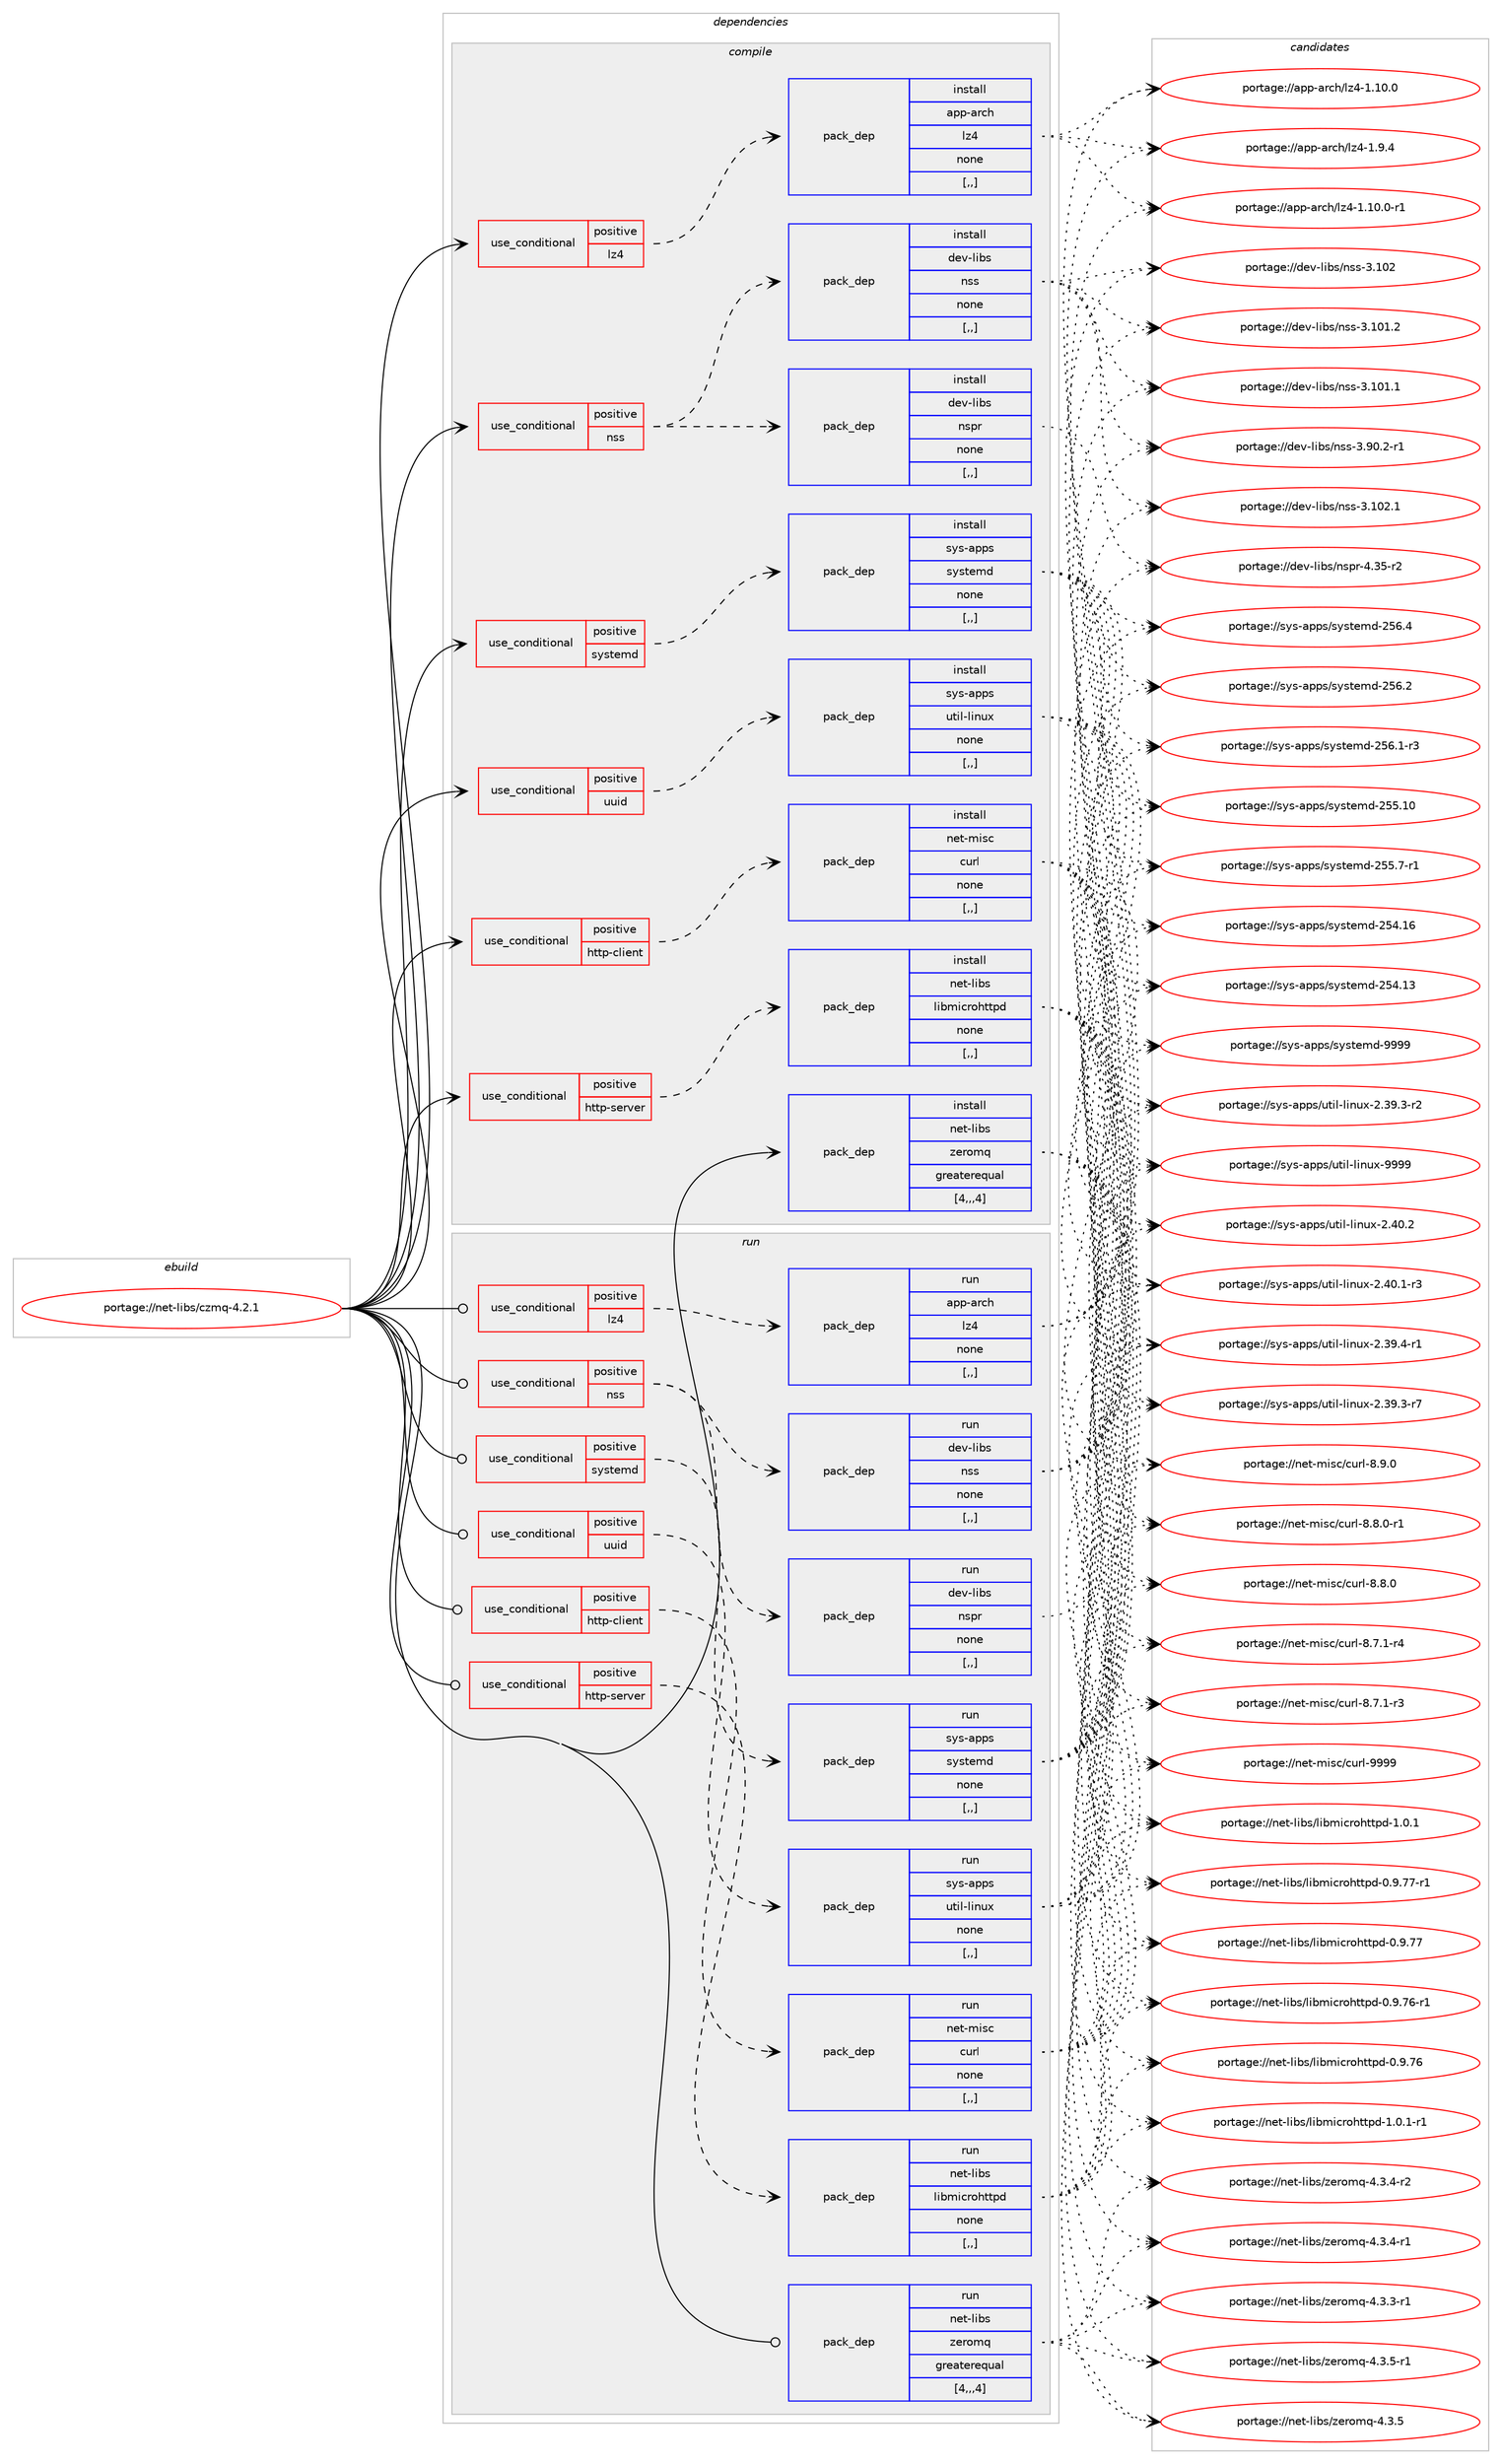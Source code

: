 digraph prolog {

# *************
# Graph options
# *************

newrank=true;
concentrate=true;
compound=true;
graph [rankdir=LR,fontname=Helvetica,fontsize=10,ranksep=1.5];#, ranksep=2.5, nodesep=0.2];
edge  [arrowhead=vee];
node  [fontname=Helvetica,fontsize=10];

# **********
# The ebuild
# **********

subgraph cluster_leftcol {
color=gray;
label=<<i>ebuild</i>>;
id [label="portage://net-libs/czmq-4.2.1", color=red, width=4, href="../net-libs/czmq-4.2.1.svg"];
}

# ****************
# The dependencies
# ****************

subgraph cluster_midcol {
color=gray;
label=<<i>dependencies</i>>;
subgraph cluster_compile {
fillcolor="#eeeeee";
style=filled;
label=<<i>compile</i>>;
subgraph cond93211 {
dependency357767 [label=<<TABLE BORDER="0" CELLBORDER="1" CELLSPACING="0" CELLPADDING="4"><TR><TD ROWSPAN="3" CELLPADDING="10">use_conditional</TD></TR><TR><TD>positive</TD></TR><TR><TD>http-client</TD></TR></TABLE>>, shape=none, color=red];
subgraph pack261915 {
dependency357768 [label=<<TABLE BORDER="0" CELLBORDER="1" CELLSPACING="0" CELLPADDING="4" WIDTH="220"><TR><TD ROWSPAN="6" CELLPADDING="30">pack_dep</TD></TR><TR><TD WIDTH="110">install</TD></TR><TR><TD>net-misc</TD></TR><TR><TD>curl</TD></TR><TR><TD>none</TD></TR><TR><TD>[,,]</TD></TR></TABLE>>, shape=none, color=blue];
}
dependency357767:e -> dependency357768:w [weight=20,style="dashed",arrowhead="vee"];
}
id:e -> dependency357767:w [weight=20,style="solid",arrowhead="vee"];
subgraph cond93212 {
dependency357769 [label=<<TABLE BORDER="0" CELLBORDER="1" CELLSPACING="0" CELLPADDING="4"><TR><TD ROWSPAN="3" CELLPADDING="10">use_conditional</TD></TR><TR><TD>positive</TD></TR><TR><TD>http-server</TD></TR></TABLE>>, shape=none, color=red];
subgraph pack261916 {
dependency357770 [label=<<TABLE BORDER="0" CELLBORDER="1" CELLSPACING="0" CELLPADDING="4" WIDTH="220"><TR><TD ROWSPAN="6" CELLPADDING="30">pack_dep</TD></TR><TR><TD WIDTH="110">install</TD></TR><TR><TD>net-libs</TD></TR><TR><TD>libmicrohttpd</TD></TR><TR><TD>none</TD></TR><TR><TD>[,,]</TD></TR></TABLE>>, shape=none, color=blue];
}
dependency357769:e -> dependency357770:w [weight=20,style="dashed",arrowhead="vee"];
}
id:e -> dependency357769:w [weight=20,style="solid",arrowhead="vee"];
subgraph cond93213 {
dependency357771 [label=<<TABLE BORDER="0" CELLBORDER="1" CELLSPACING="0" CELLPADDING="4"><TR><TD ROWSPAN="3" CELLPADDING="10">use_conditional</TD></TR><TR><TD>positive</TD></TR><TR><TD>lz4</TD></TR></TABLE>>, shape=none, color=red];
subgraph pack261917 {
dependency357772 [label=<<TABLE BORDER="0" CELLBORDER="1" CELLSPACING="0" CELLPADDING="4" WIDTH="220"><TR><TD ROWSPAN="6" CELLPADDING="30">pack_dep</TD></TR><TR><TD WIDTH="110">install</TD></TR><TR><TD>app-arch</TD></TR><TR><TD>lz4</TD></TR><TR><TD>none</TD></TR><TR><TD>[,,]</TD></TR></TABLE>>, shape=none, color=blue];
}
dependency357771:e -> dependency357772:w [weight=20,style="dashed",arrowhead="vee"];
}
id:e -> dependency357771:w [weight=20,style="solid",arrowhead="vee"];
subgraph cond93214 {
dependency357773 [label=<<TABLE BORDER="0" CELLBORDER="1" CELLSPACING="0" CELLPADDING="4"><TR><TD ROWSPAN="3" CELLPADDING="10">use_conditional</TD></TR><TR><TD>positive</TD></TR><TR><TD>nss</TD></TR></TABLE>>, shape=none, color=red];
subgraph pack261918 {
dependency357774 [label=<<TABLE BORDER="0" CELLBORDER="1" CELLSPACING="0" CELLPADDING="4" WIDTH="220"><TR><TD ROWSPAN="6" CELLPADDING="30">pack_dep</TD></TR><TR><TD WIDTH="110">install</TD></TR><TR><TD>dev-libs</TD></TR><TR><TD>nspr</TD></TR><TR><TD>none</TD></TR><TR><TD>[,,]</TD></TR></TABLE>>, shape=none, color=blue];
}
dependency357773:e -> dependency357774:w [weight=20,style="dashed",arrowhead="vee"];
subgraph pack261919 {
dependency357775 [label=<<TABLE BORDER="0" CELLBORDER="1" CELLSPACING="0" CELLPADDING="4" WIDTH="220"><TR><TD ROWSPAN="6" CELLPADDING="30">pack_dep</TD></TR><TR><TD WIDTH="110">install</TD></TR><TR><TD>dev-libs</TD></TR><TR><TD>nss</TD></TR><TR><TD>none</TD></TR><TR><TD>[,,]</TD></TR></TABLE>>, shape=none, color=blue];
}
dependency357773:e -> dependency357775:w [weight=20,style="dashed",arrowhead="vee"];
}
id:e -> dependency357773:w [weight=20,style="solid",arrowhead="vee"];
subgraph cond93215 {
dependency357776 [label=<<TABLE BORDER="0" CELLBORDER="1" CELLSPACING="0" CELLPADDING="4"><TR><TD ROWSPAN="3" CELLPADDING="10">use_conditional</TD></TR><TR><TD>positive</TD></TR><TR><TD>systemd</TD></TR></TABLE>>, shape=none, color=red];
subgraph pack261920 {
dependency357777 [label=<<TABLE BORDER="0" CELLBORDER="1" CELLSPACING="0" CELLPADDING="4" WIDTH="220"><TR><TD ROWSPAN="6" CELLPADDING="30">pack_dep</TD></TR><TR><TD WIDTH="110">install</TD></TR><TR><TD>sys-apps</TD></TR><TR><TD>systemd</TD></TR><TR><TD>none</TD></TR><TR><TD>[,,]</TD></TR></TABLE>>, shape=none, color=blue];
}
dependency357776:e -> dependency357777:w [weight=20,style="dashed",arrowhead="vee"];
}
id:e -> dependency357776:w [weight=20,style="solid",arrowhead="vee"];
subgraph cond93216 {
dependency357778 [label=<<TABLE BORDER="0" CELLBORDER="1" CELLSPACING="0" CELLPADDING="4"><TR><TD ROWSPAN="3" CELLPADDING="10">use_conditional</TD></TR><TR><TD>positive</TD></TR><TR><TD>uuid</TD></TR></TABLE>>, shape=none, color=red];
subgraph pack261921 {
dependency357779 [label=<<TABLE BORDER="0" CELLBORDER="1" CELLSPACING="0" CELLPADDING="4" WIDTH="220"><TR><TD ROWSPAN="6" CELLPADDING="30">pack_dep</TD></TR><TR><TD WIDTH="110">install</TD></TR><TR><TD>sys-apps</TD></TR><TR><TD>util-linux</TD></TR><TR><TD>none</TD></TR><TR><TD>[,,]</TD></TR></TABLE>>, shape=none, color=blue];
}
dependency357778:e -> dependency357779:w [weight=20,style="dashed",arrowhead="vee"];
}
id:e -> dependency357778:w [weight=20,style="solid",arrowhead="vee"];
subgraph pack261922 {
dependency357780 [label=<<TABLE BORDER="0" CELLBORDER="1" CELLSPACING="0" CELLPADDING="4" WIDTH="220"><TR><TD ROWSPAN="6" CELLPADDING="30">pack_dep</TD></TR><TR><TD WIDTH="110">install</TD></TR><TR><TD>net-libs</TD></TR><TR><TD>zeromq</TD></TR><TR><TD>greaterequal</TD></TR><TR><TD>[4,,,4]</TD></TR></TABLE>>, shape=none, color=blue];
}
id:e -> dependency357780:w [weight=20,style="solid",arrowhead="vee"];
}
subgraph cluster_compileandrun {
fillcolor="#eeeeee";
style=filled;
label=<<i>compile and run</i>>;
}
subgraph cluster_run {
fillcolor="#eeeeee";
style=filled;
label=<<i>run</i>>;
subgraph cond93217 {
dependency357781 [label=<<TABLE BORDER="0" CELLBORDER="1" CELLSPACING="0" CELLPADDING="4"><TR><TD ROWSPAN="3" CELLPADDING="10">use_conditional</TD></TR><TR><TD>positive</TD></TR><TR><TD>http-client</TD></TR></TABLE>>, shape=none, color=red];
subgraph pack261923 {
dependency357782 [label=<<TABLE BORDER="0" CELLBORDER="1" CELLSPACING="0" CELLPADDING="4" WIDTH="220"><TR><TD ROWSPAN="6" CELLPADDING="30">pack_dep</TD></TR><TR><TD WIDTH="110">run</TD></TR><TR><TD>net-misc</TD></TR><TR><TD>curl</TD></TR><TR><TD>none</TD></TR><TR><TD>[,,]</TD></TR></TABLE>>, shape=none, color=blue];
}
dependency357781:e -> dependency357782:w [weight=20,style="dashed",arrowhead="vee"];
}
id:e -> dependency357781:w [weight=20,style="solid",arrowhead="odot"];
subgraph cond93218 {
dependency357783 [label=<<TABLE BORDER="0" CELLBORDER="1" CELLSPACING="0" CELLPADDING="4"><TR><TD ROWSPAN="3" CELLPADDING="10">use_conditional</TD></TR><TR><TD>positive</TD></TR><TR><TD>http-server</TD></TR></TABLE>>, shape=none, color=red];
subgraph pack261924 {
dependency357784 [label=<<TABLE BORDER="0" CELLBORDER="1" CELLSPACING="0" CELLPADDING="4" WIDTH="220"><TR><TD ROWSPAN="6" CELLPADDING="30">pack_dep</TD></TR><TR><TD WIDTH="110">run</TD></TR><TR><TD>net-libs</TD></TR><TR><TD>libmicrohttpd</TD></TR><TR><TD>none</TD></TR><TR><TD>[,,]</TD></TR></TABLE>>, shape=none, color=blue];
}
dependency357783:e -> dependency357784:w [weight=20,style="dashed",arrowhead="vee"];
}
id:e -> dependency357783:w [weight=20,style="solid",arrowhead="odot"];
subgraph cond93219 {
dependency357785 [label=<<TABLE BORDER="0" CELLBORDER="1" CELLSPACING="0" CELLPADDING="4"><TR><TD ROWSPAN="3" CELLPADDING="10">use_conditional</TD></TR><TR><TD>positive</TD></TR><TR><TD>lz4</TD></TR></TABLE>>, shape=none, color=red];
subgraph pack261925 {
dependency357786 [label=<<TABLE BORDER="0" CELLBORDER="1" CELLSPACING="0" CELLPADDING="4" WIDTH="220"><TR><TD ROWSPAN="6" CELLPADDING="30">pack_dep</TD></TR><TR><TD WIDTH="110">run</TD></TR><TR><TD>app-arch</TD></TR><TR><TD>lz4</TD></TR><TR><TD>none</TD></TR><TR><TD>[,,]</TD></TR></TABLE>>, shape=none, color=blue];
}
dependency357785:e -> dependency357786:w [weight=20,style="dashed",arrowhead="vee"];
}
id:e -> dependency357785:w [weight=20,style="solid",arrowhead="odot"];
subgraph cond93220 {
dependency357787 [label=<<TABLE BORDER="0" CELLBORDER="1" CELLSPACING="0" CELLPADDING="4"><TR><TD ROWSPAN="3" CELLPADDING="10">use_conditional</TD></TR><TR><TD>positive</TD></TR><TR><TD>nss</TD></TR></TABLE>>, shape=none, color=red];
subgraph pack261926 {
dependency357788 [label=<<TABLE BORDER="0" CELLBORDER="1" CELLSPACING="0" CELLPADDING="4" WIDTH="220"><TR><TD ROWSPAN="6" CELLPADDING="30">pack_dep</TD></TR><TR><TD WIDTH="110">run</TD></TR><TR><TD>dev-libs</TD></TR><TR><TD>nspr</TD></TR><TR><TD>none</TD></TR><TR><TD>[,,]</TD></TR></TABLE>>, shape=none, color=blue];
}
dependency357787:e -> dependency357788:w [weight=20,style="dashed",arrowhead="vee"];
subgraph pack261927 {
dependency357789 [label=<<TABLE BORDER="0" CELLBORDER="1" CELLSPACING="0" CELLPADDING="4" WIDTH="220"><TR><TD ROWSPAN="6" CELLPADDING="30">pack_dep</TD></TR><TR><TD WIDTH="110">run</TD></TR><TR><TD>dev-libs</TD></TR><TR><TD>nss</TD></TR><TR><TD>none</TD></TR><TR><TD>[,,]</TD></TR></TABLE>>, shape=none, color=blue];
}
dependency357787:e -> dependency357789:w [weight=20,style="dashed",arrowhead="vee"];
}
id:e -> dependency357787:w [weight=20,style="solid",arrowhead="odot"];
subgraph cond93221 {
dependency357790 [label=<<TABLE BORDER="0" CELLBORDER="1" CELLSPACING="0" CELLPADDING="4"><TR><TD ROWSPAN="3" CELLPADDING="10">use_conditional</TD></TR><TR><TD>positive</TD></TR><TR><TD>systemd</TD></TR></TABLE>>, shape=none, color=red];
subgraph pack261928 {
dependency357791 [label=<<TABLE BORDER="0" CELLBORDER="1" CELLSPACING="0" CELLPADDING="4" WIDTH="220"><TR><TD ROWSPAN="6" CELLPADDING="30">pack_dep</TD></TR><TR><TD WIDTH="110">run</TD></TR><TR><TD>sys-apps</TD></TR><TR><TD>systemd</TD></TR><TR><TD>none</TD></TR><TR><TD>[,,]</TD></TR></TABLE>>, shape=none, color=blue];
}
dependency357790:e -> dependency357791:w [weight=20,style="dashed",arrowhead="vee"];
}
id:e -> dependency357790:w [weight=20,style="solid",arrowhead="odot"];
subgraph cond93222 {
dependency357792 [label=<<TABLE BORDER="0" CELLBORDER="1" CELLSPACING="0" CELLPADDING="4"><TR><TD ROWSPAN="3" CELLPADDING="10">use_conditional</TD></TR><TR><TD>positive</TD></TR><TR><TD>uuid</TD></TR></TABLE>>, shape=none, color=red];
subgraph pack261929 {
dependency357793 [label=<<TABLE BORDER="0" CELLBORDER="1" CELLSPACING="0" CELLPADDING="4" WIDTH="220"><TR><TD ROWSPAN="6" CELLPADDING="30">pack_dep</TD></TR><TR><TD WIDTH="110">run</TD></TR><TR><TD>sys-apps</TD></TR><TR><TD>util-linux</TD></TR><TR><TD>none</TD></TR><TR><TD>[,,]</TD></TR></TABLE>>, shape=none, color=blue];
}
dependency357792:e -> dependency357793:w [weight=20,style="dashed",arrowhead="vee"];
}
id:e -> dependency357792:w [weight=20,style="solid",arrowhead="odot"];
subgraph pack261930 {
dependency357794 [label=<<TABLE BORDER="0" CELLBORDER="1" CELLSPACING="0" CELLPADDING="4" WIDTH="220"><TR><TD ROWSPAN="6" CELLPADDING="30">pack_dep</TD></TR><TR><TD WIDTH="110">run</TD></TR><TR><TD>net-libs</TD></TR><TR><TD>zeromq</TD></TR><TR><TD>greaterequal</TD></TR><TR><TD>[4,,,4]</TD></TR></TABLE>>, shape=none, color=blue];
}
id:e -> dependency357794:w [weight=20,style="solid",arrowhead="odot"];
}
}

# **************
# The candidates
# **************

subgraph cluster_choices {
rank=same;
color=gray;
label=<<i>candidates</i>>;

subgraph choice261915 {
color=black;
nodesep=1;
choice110101116451091051159947991171141084557575757 [label="portage://net-misc/curl-9999", color=red, width=4,href="../net-misc/curl-9999.svg"];
choice11010111645109105115994799117114108455646574648 [label="portage://net-misc/curl-8.9.0", color=red, width=4,href="../net-misc/curl-8.9.0.svg"];
choice110101116451091051159947991171141084556465646484511449 [label="portage://net-misc/curl-8.8.0-r1", color=red, width=4,href="../net-misc/curl-8.8.0-r1.svg"];
choice11010111645109105115994799117114108455646564648 [label="portage://net-misc/curl-8.8.0", color=red, width=4,href="../net-misc/curl-8.8.0.svg"];
choice110101116451091051159947991171141084556465546494511452 [label="portage://net-misc/curl-8.7.1-r4", color=red, width=4,href="../net-misc/curl-8.7.1-r4.svg"];
choice110101116451091051159947991171141084556465546494511451 [label="portage://net-misc/curl-8.7.1-r3", color=red, width=4,href="../net-misc/curl-8.7.1-r3.svg"];
dependency357768:e -> choice110101116451091051159947991171141084557575757:w [style=dotted,weight="100"];
dependency357768:e -> choice11010111645109105115994799117114108455646574648:w [style=dotted,weight="100"];
dependency357768:e -> choice110101116451091051159947991171141084556465646484511449:w [style=dotted,weight="100"];
dependency357768:e -> choice11010111645109105115994799117114108455646564648:w [style=dotted,weight="100"];
dependency357768:e -> choice110101116451091051159947991171141084556465546494511452:w [style=dotted,weight="100"];
dependency357768:e -> choice110101116451091051159947991171141084556465546494511451:w [style=dotted,weight="100"];
}
subgraph choice261916 {
color=black;
nodesep=1;
choice11010111645108105981154710810598109105991141111041161161121004549464846494511449 [label="portage://net-libs/libmicrohttpd-1.0.1-r1", color=red, width=4,href="../net-libs/libmicrohttpd-1.0.1-r1.svg"];
choice1101011164510810598115471081059810910599114111104116116112100454946484649 [label="portage://net-libs/libmicrohttpd-1.0.1", color=red, width=4,href="../net-libs/libmicrohttpd-1.0.1.svg"];
choice1101011164510810598115471081059810910599114111104116116112100454846574655554511449 [label="portage://net-libs/libmicrohttpd-0.9.77-r1", color=red, width=4,href="../net-libs/libmicrohttpd-0.9.77-r1.svg"];
choice110101116451081059811547108105981091059911411110411611611210045484657465555 [label="portage://net-libs/libmicrohttpd-0.9.77", color=red, width=4,href="../net-libs/libmicrohttpd-0.9.77.svg"];
choice1101011164510810598115471081059810910599114111104116116112100454846574655544511449 [label="portage://net-libs/libmicrohttpd-0.9.76-r1", color=red, width=4,href="../net-libs/libmicrohttpd-0.9.76-r1.svg"];
choice110101116451081059811547108105981091059911411110411611611210045484657465554 [label="portage://net-libs/libmicrohttpd-0.9.76", color=red, width=4,href="../net-libs/libmicrohttpd-0.9.76.svg"];
dependency357770:e -> choice11010111645108105981154710810598109105991141111041161161121004549464846494511449:w [style=dotted,weight="100"];
dependency357770:e -> choice1101011164510810598115471081059810910599114111104116116112100454946484649:w [style=dotted,weight="100"];
dependency357770:e -> choice1101011164510810598115471081059810910599114111104116116112100454846574655554511449:w [style=dotted,weight="100"];
dependency357770:e -> choice110101116451081059811547108105981091059911411110411611611210045484657465555:w [style=dotted,weight="100"];
dependency357770:e -> choice1101011164510810598115471081059810910599114111104116116112100454846574655544511449:w [style=dotted,weight="100"];
dependency357770:e -> choice110101116451081059811547108105981091059911411110411611611210045484657465554:w [style=dotted,weight="100"];
}
subgraph choice261917 {
color=black;
nodesep=1;
choice971121124597114991044710812252454946494846484511449 [label="portage://app-arch/lz4-1.10.0-r1", color=red, width=4,href="../app-arch/lz4-1.10.0-r1.svg"];
choice97112112459711499104471081225245494649484648 [label="portage://app-arch/lz4-1.10.0", color=red, width=4,href="../app-arch/lz4-1.10.0.svg"];
choice971121124597114991044710812252454946574652 [label="portage://app-arch/lz4-1.9.4", color=red, width=4,href="../app-arch/lz4-1.9.4.svg"];
dependency357772:e -> choice971121124597114991044710812252454946494846484511449:w [style=dotted,weight="100"];
dependency357772:e -> choice97112112459711499104471081225245494649484648:w [style=dotted,weight="100"];
dependency357772:e -> choice971121124597114991044710812252454946574652:w [style=dotted,weight="100"];
}
subgraph choice261918 {
color=black;
nodesep=1;
choice10010111845108105981154711011511211445524651534511450 [label="portage://dev-libs/nspr-4.35-r2", color=red, width=4,href="../dev-libs/nspr-4.35-r2.svg"];
dependency357774:e -> choice10010111845108105981154711011511211445524651534511450:w [style=dotted,weight="100"];
}
subgraph choice261919 {
color=black;
nodesep=1;
choice1001011184510810598115471101151154551464948504649 [label="portage://dev-libs/nss-3.102.1", color=red, width=4,href="../dev-libs/nss-3.102.1.svg"];
choice100101118451081059811547110115115455146494850 [label="portage://dev-libs/nss-3.102", color=red, width=4,href="../dev-libs/nss-3.102.svg"];
choice1001011184510810598115471101151154551464948494650 [label="portage://dev-libs/nss-3.101.2", color=red, width=4,href="../dev-libs/nss-3.101.2.svg"];
choice1001011184510810598115471101151154551464948494649 [label="portage://dev-libs/nss-3.101.1", color=red, width=4,href="../dev-libs/nss-3.101.1.svg"];
choice100101118451081059811547110115115455146574846504511449 [label="portage://dev-libs/nss-3.90.2-r1", color=red, width=4,href="../dev-libs/nss-3.90.2-r1.svg"];
dependency357775:e -> choice1001011184510810598115471101151154551464948504649:w [style=dotted,weight="100"];
dependency357775:e -> choice100101118451081059811547110115115455146494850:w [style=dotted,weight="100"];
dependency357775:e -> choice1001011184510810598115471101151154551464948494650:w [style=dotted,weight="100"];
dependency357775:e -> choice1001011184510810598115471101151154551464948494649:w [style=dotted,weight="100"];
dependency357775:e -> choice100101118451081059811547110115115455146574846504511449:w [style=dotted,weight="100"];
}
subgraph choice261920 {
color=black;
nodesep=1;
choice1151211154597112112115471151211151161011091004557575757 [label="portage://sys-apps/systemd-9999", color=red, width=4,href="../sys-apps/systemd-9999.svg"];
choice115121115459711211211547115121115116101109100455053544652 [label="portage://sys-apps/systemd-256.4", color=red, width=4,href="../sys-apps/systemd-256.4.svg"];
choice115121115459711211211547115121115116101109100455053544650 [label="portage://sys-apps/systemd-256.2", color=red, width=4,href="../sys-apps/systemd-256.2.svg"];
choice1151211154597112112115471151211151161011091004550535446494511451 [label="portage://sys-apps/systemd-256.1-r3", color=red, width=4,href="../sys-apps/systemd-256.1-r3.svg"];
choice11512111545971121121154711512111511610110910045505353464948 [label="portage://sys-apps/systemd-255.10", color=red, width=4,href="../sys-apps/systemd-255.10.svg"];
choice1151211154597112112115471151211151161011091004550535346554511449 [label="portage://sys-apps/systemd-255.7-r1", color=red, width=4,href="../sys-apps/systemd-255.7-r1.svg"];
choice11512111545971121121154711512111511610110910045505352464954 [label="portage://sys-apps/systemd-254.16", color=red, width=4,href="../sys-apps/systemd-254.16.svg"];
choice11512111545971121121154711512111511610110910045505352464951 [label="portage://sys-apps/systemd-254.13", color=red, width=4,href="../sys-apps/systemd-254.13.svg"];
dependency357777:e -> choice1151211154597112112115471151211151161011091004557575757:w [style=dotted,weight="100"];
dependency357777:e -> choice115121115459711211211547115121115116101109100455053544652:w [style=dotted,weight="100"];
dependency357777:e -> choice115121115459711211211547115121115116101109100455053544650:w [style=dotted,weight="100"];
dependency357777:e -> choice1151211154597112112115471151211151161011091004550535446494511451:w [style=dotted,weight="100"];
dependency357777:e -> choice11512111545971121121154711512111511610110910045505353464948:w [style=dotted,weight="100"];
dependency357777:e -> choice1151211154597112112115471151211151161011091004550535346554511449:w [style=dotted,weight="100"];
dependency357777:e -> choice11512111545971121121154711512111511610110910045505352464954:w [style=dotted,weight="100"];
dependency357777:e -> choice11512111545971121121154711512111511610110910045505352464951:w [style=dotted,weight="100"];
}
subgraph choice261921 {
color=black;
nodesep=1;
choice115121115459711211211547117116105108451081051101171204557575757 [label="portage://sys-apps/util-linux-9999", color=red, width=4,href="../sys-apps/util-linux-9999.svg"];
choice1151211154597112112115471171161051084510810511011712045504652484650 [label="portage://sys-apps/util-linux-2.40.2", color=red, width=4,href="../sys-apps/util-linux-2.40.2.svg"];
choice11512111545971121121154711711610510845108105110117120455046524846494511451 [label="portage://sys-apps/util-linux-2.40.1-r3", color=red, width=4,href="../sys-apps/util-linux-2.40.1-r3.svg"];
choice11512111545971121121154711711610510845108105110117120455046515746524511449 [label="portage://sys-apps/util-linux-2.39.4-r1", color=red, width=4,href="../sys-apps/util-linux-2.39.4-r1.svg"];
choice11512111545971121121154711711610510845108105110117120455046515746514511455 [label="portage://sys-apps/util-linux-2.39.3-r7", color=red, width=4,href="../sys-apps/util-linux-2.39.3-r7.svg"];
choice11512111545971121121154711711610510845108105110117120455046515746514511450 [label="portage://sys-apps/util-linux-2.39.3-r2", color=red, width=4,href="../sys-apps/util-linux-2.39.3-r2.svg"];
dependency357779:e -> choice115121115459711211211547117116105108451081051101171204557575757:w [style=dotted,weight="100"];
dependency357779:e -> choice1151211154597112112115471171161051084510810511011712045504652484650:w [style=dotted,weight="100"];
dependency357779:e -> choice11512111545971121121154711711610510845108105110117120455046524846494511451:w [style=dotted,weight="100"];
dependency357779:e -> choice11512111545971121121154711711610510845108105110117120455046515746524511449:w [style=dotted,weight="100"];
dependency357779:e -> choice11512111545971121121154711711610510845108105110117120455046515746514511455:w [style=dotted,weight="100"];
dependency357779:e -> choice11512111545971121121154711711610510845108105110117120455046515746514511450:w [style=dotted,weight="100"];
}
subgraph choice261922 {
color=black;
nodesep=1;
choice1101011164510810598115471221011141111091134552465146534511449 [label="portage://net-libs/zeromq-4.3.5-r1", color=red, width=4,href="../net-libs/zeromq-4.3.5-r1.svg"];
choice110101116451081059811547122101114111109113455246514653 [label="portage://net-libs/zeromq-4.3.5", color=red, width=4,href="../net-libs/zeromq-4.3.5.svg"];
choice1101011164510810598115471221011141111091134552465146524511450 [label="portage://net-libs/zeromq-4.3.4-r2", color=red, width=4,href="../net-libs/zeromq-4.3.4-r2.svg"];
choice1101011164510810598115471221011141111091134552465146524511449 [label="portage://net-libs/zeromq-4.3.4-r1", color=red, width=4,href="../net-libs/zeromq-4.3.4-r1.svg"];
choice1101011164510810598115471221011141111091134552465146514511449 [label="portage://net-libs/zeromq-4.3.3-r1", color=red, width=4,href="../net-libs/zeromq-4.3.3-r1.svg"];
dependency357780:e -> choice1101011164510810598115471221011141111091134552465146534511449:w [style=dotted,weight="100"];
dependency357780:e -> choice110101116451081059811547122101114111109113455246514653:w [style=dotted,weight="100"];
dependency357780:e -> choice1101011164510810598115471221011141111091134552465146524511450:w [style=dotted,weight="100"];
dependency357780:e -> choice1101011164510810598115471221011141111091134552465146524511449:w [style=dotted,weight="100"];
dependency357780:e -> choice1101011164510810598115471221011141111091134552465146514511449:w [style=dotted,weight="100"];
}
subgraph choice261923 {
color=black;
nodesep=1;
choice110101116451091051159947991171141084557575757 [label="portage://net-misc/curl-9999", color=red, width=4,href="../net-misc/curl-9999.svg"];
choice11010111645109105115994799117114108455646574648 [label="portage://net-misc/curl-8.9.0", color=red, width=4,href="../net-misc/curl-8.9.0.svg"];
choice110101116451091051159947991171141084556465646484511449 [label="portage://net-misc/curl-8.8.0-r1", color=red, width=4,href="../net-misc/curl-8.8.0-r1.svg"];
choice11010111645109105115994799117114108455646564648 [label="portage://net-misc/curl-8.8.0", color=red, width=4,href="../net-misc/curl-8.8.0.svg"];
choice110101116451091051159947991171141084556465546494511452 [label="portage://net-misc/curl-8.7.1-r4", color=red, width=4,href="../net-misc/curl-8.7.1-r4.svg"];
choice110101116451091051159947991171141084556465546494511451 [label="portage://net-misc/curl-8.7.1-r3", color=red, width=4,href="../net-misc/curl-8.7.1-r3.svg"];
dependency357782:e -> choice110101116451091051159947991171141084557575757:w [style=dotted,weight="100"];
dependency357782:e -> choice11010111645109105115994799117114108455646574648:w [style=dotted,weight="100"];
dependency357782:e -> choice110101116451091051159947991171141084556465646484511449:w [style=dotted,weight="100"];
dependency357782:e -> choice11010111645109105115994799117114108455646564648:w [style=dotted,weight="100"];
dependency357782:e -> choice110101116451091051159947991171141084556465546494511452:w [style=dotted,weight="100"];
dependency357782:e -> choice110101116451091051159947991171141084556465546494511451:w [style=dotted,weight="100"];
}
subgraph choice261924 {
color=black;
nodesep=1;
choice11010111645108105981154710810598109105991141111041161161121004549464846494511449 [label="portage://net-libs/libmicrohttpd-1.0.1-r1", color=red, width=4,href="../net-libs/libmicrohttpd-1.0.1-r1.svg"];
choice1101011164510810598115471081059810910599114111104116116112100454946484649 [label="portage://net-libs/libmicrohttpd-1.0.1", color=red, width=4,href="../net-libs/libmicrohttpd-1.0.1.svg"];
choice1101011164510810598115471081059810910599114111104116116112100454846574655554511449 [label="portage://net-libs/libmicrohttpd-0.9.77-r1", color=red, width=4,href="../net-libs/libmicrohttpd-0.9.77-r1.svg"];
choice110101116451081059811547108105981091059911411110411611611210045484657465555 [label="portage://net-libs/libmicrohttpd-0.9.77", color=red, width=4,href="../net-libs/libmicrohttpd-0.9.77.svg"];
choice1101011164510810598115471081059810910599114111104116116112100454846574655544511449 [label="portage://net-libs/libmicrohttpd-0.9.76-r1", color=red, width=4,href="../net-libs/libmicrohttpd-0.9.76-r1.svg"];
choice110101116451081059811547108105981091059911411110411611611210045484657465554 [label="portage://net-libs/libmicrohttpd-0.9.76", color=red, width=4,href="../net-libs/libmicrohttpd-0.9.76.svg"];
dependency357784:e -> choice11010111645108105981154710810598109105991141111041161161121004549464846494511449:w [style=dotted,weight="100"];
dependency357784:e -> choice1101011164510810598115471081059810910599114111104116116112100454946484649:w [style=dotted,weight="100"];
dependency357784:e -> choice1101011164510810598115471081059810910599114111104116116112100454846574655554511449:w [style=dotted,weight="100"];
dependency357784:e -> choice110101116451081059811547108105981091059911411110411611611210045484657465555:w [style=dotted,weight="100"];
dependency357784:e -> choice1101011164510810598115471081059810910599114111104116116112100454846574655544511449:w [style=dotted,weight="100"];
dependency357784:e -> choice110101116451081059811547108105981091059911411110411611611210045484657465554:w [style=dotted,weight="100"];
}
subgraph choice261925 {
color=black;
nodesep=1;
choice971121124597114991044710812252454946494846484511449 [label="portage://app-arch/lz4-1.10.0-r1", color=red, width=4,href="../app-arch/lz4-1.10.0-r1.svg"];
choice97112112459711499104471081225245494649484648 [label="portage://app-arch/lz4-1.10.0", color=red, width=4,href="../app-arch/lz4-1.10.0.svg"];
choice971121124597114991044710812252454946574652 [label="portage://app-arch/lz4-1.9.4", color=red, width=4,href="../app-arch/lz4-1.9.4.svg"];
dependency357786:e -> choice971121124597114991044710812252454946494846484511449:w [style=dotted,weight="100"];
dependency357786:e -> choice97112112459711499104471081225245494649484648:w [style=dotted,weight="100"];
dependency357786:e -> choice971121124597114991044710812252454946574652:w [style=dotted,weight="100"];
}
subgraph choice261926 {
color=black;
nodesep=1;
choice10010111845108105981154711011511211445524651534511450 [label="portage://dev-libs/nspr-4.35-r2", color=red, width=4,href="../dev-libs/nspr-4.35-r2.svg"];
dependency357788:e -> choice10010111845108105981154711011511211445524651534511450:w [style=dotted,weight="100"];
}
subgraph choice261927 {
color=black;
nodesep=1;
choice1001011184510810598115471101151154551464948504649 [label="portage://dev-libs/nss-3.102.1", color=red, width=4,href="../dev-libs/nss-3.102.1.svg"];
choice100101118451081059811547110115115455146494850 [label="portage://dev-libs/nss-3.102", color=red, width=4,href="../dev-libs/nss-3.102.svg"];
choice1001011184510810598115471101151154551464948494650 [label="portage://dev-libs/nss-3.101.2", color=red, width=4,href="../dev-libs/nss-3.101.2.svg"];
choice1001011184510810598115471101151154551464948494649 [label="portage://dev-libs/nss-3.101.1", color=red, width=4,href="../dev-libs/nss-3.101.1.svg"];
choice100101118451081059811547110115115455146574846504511449 [label="portage://dev-libs/nss-3.90.2-r1", color=red, width=4,href="../dev-libs/nss-3.90.2-r1.svg"];
dependency357789:e -> choice1001011184510810598115471101151154551464948504649:w [style=dotted,weight="100"];
dependency357789:e -> choice100101118451081059811547110115115455146494850:w [style=dotted,weight="100"];
dependency357789:e -> choice1001011184510810598115471101151154551464948494650:w [style=dotted,weight="100"];
dependency357789:e -> choice1001011184510810598115471101151154551464948494649:w [style=dotted,weight="100"];
dependency357789:e -> choice100101118451081059811547110115115455146574846504511449:w [style=dotted,weight="100"];
}
subgraph choice261928 {
color=black;
nodesep=1;
choice1151211154597112112115471151211151161011091004557575757 [label="portage://sys-apps/systemd-9999", color=red, width=4,href="../sys-apps/systemd-9999.svg"];
choice115121115459711211211547115121115116101109100455053544652 [label="portage://sys-apps/systemd-256.4", color=red, width=4,href="../sys-apps/systemd-256.4.svg"];
choice115121115459711211211547115121115116101109100455053544650 [label="portage://sys-apps/systemd-256.2", color=red, width=4,href="../sys-apps/systemd-256.2.svg"];
choice1151211154597112112115471151211151161011091004550535446494511451 [label="portage://sys-apps/systemd-256.1-r3", color=red, width=4,href="../sys-apps/systemd-256.1-r3.svg"];
choice11512111545971121121154711512111511610110910045505353464948 [label="portage://sys-apps/systemd-255.10", color=red, width=4,href="../sys-apps/systemd-255.10.svg"];
choice1151211154597112112115471151211151161011091004550535346554511449 [label="portage://sys-apps/systemd-255.7-r1", color=red, width=4,href="../sys-apps/systemd-255.7-r1.svg"];
choice11512111545971121121154711512111511610110910045505352464954 [label="portage://sys-apps/systemd-254.16", color=red, width=4,href="../sys-apps/systemd-254.16.svg"];
choice11512111545971121121154711512111511610110910045505352464951 [label="portage://sys-apps/systemd-254.13", color=red, width=4,href="../sys-apps/systemd-254.13.svg"];
dependency357791:e -> choice1151211154597112112115471151211151161011091004557575757:w [style=dotted,weight="100"];
dependency357791:e -> choice115121115459711211211547115121115116101109100455053544652:w [style=dotted,weight="100"];
dependency357791:e -> choice115121115459711211211547115121115116101109100455053544650:w [style=dotted,weight="100"];
dependency357791:e -> choice1151211154597112112115471151211151161011091004550535446494511451:w [style=dotted,weight="100"];
dependency357791:e -> choice11512111545971121121154711512111511610110910045505353464948:w [style=dotted,weight="100"];
dependency357791:e -> choice1151211154597112112115471151211151161011091004550535346554511449:w [style=dotted,weight="100"];
dependency357791:e -> choice11512111545971121121154711512111511610110910045505352464954:w [style=dotted,weight="100"];
dependency357791:e -> choice11512111545971121121154711512111511610110910045505352464951:w [style=dotted,weight="100"];
}
subgraph choice261929 {
color=black;
nodesep=1;
choice115121115459711211211547117116105108451081051101171204557575757 [label="portage://sys-apps/util-linux-9999", color=red, width=4,href="../sys-apps/util-linux-9999.svg"];
choice1151211154597112112115471171161051084510810511011712045504652484650 [label="portage://sys-apps/util-linux-2.40.2", color=red, width=4,href="../sys-apps/util-linux-2.40.2.svg"];
choice11512111545971121121154711711610510845108105110117120455046524846494511451 [label="portage://sys-apps/util-linux-2.40.1-r3", color=red, width=4,href="../sys-apps/util-linux-2.40.1-r3.svg"];
choice11512111545971121121154711711610510845108105110117120455046515746524511449 [label="portage://sys-apps/util-linux-2.39.4-r1", color=red, width=4,href="../sys-apps/util-linux-2.39.4-r1.svg"];
choice11512111545971121121154711711610510845108105110117120455046515746514511455 [label="portage://sys-apps/util-linux-2.39.3-r7", color=red, width=4,href="../sys-apps/util-linux-2.39.3-r7.svg"];
choice11512111545971121121154711711610510845108105110117120455046515746514511450 [label="portage://sys-apps/util-linux-2.39.3-r2", color=red, width=4,href="../sys-apps/util-linux-2.39.3-r2.svg"];
dependency357793:e -> choice115121115459711211211547117116105108451081051101171204557575757:w [style=dotted,weight="100"];
dependency357793:e -> choice1151211154597112112115471171161051084510810511011712045504652484650:w [style=dotted,weight="100"];
dependency357793:e -> choice11512111545971121121154711711610510845108105110117120455046524846494511451:w [style=dotted,weight="100"];
dependency357793:e -> choice11512111545971121121154711711610510845108105110117120455046515746524511449:w [style=dotted,weight="100"];
dependency357793:e -> choice11512111545971121121154711711610510845108105110117120455046515746514511455:w [style=dotted,weight="100"];
dependency357793:e -> choice11512111545971121121154711711610510845108105110117120455046515746514511450:w [style=dotted,weight="100"];
}
subgraph choice261930 {
color=black;
nodesep=1;
choice1101011164510810598115471221011141111091134552465146534511449 [label="portage://net-libs/zeromq-4.3.5-r1", color=red, width=4,href="../net-libs/zeromq-4.3.5-r1.svg"];
choice110101116451081059811547122101114111109113455246514653 [label="portage://net-libs/zeromq-4.3.5", color=red, width=4,href="../net-libs/zeromq-4.3.5.svg"];
choice1101011164510810598115471221011141111091134552465146524511450 [label="portage://net-libs/zeromq-4.3.4-r2", color=red, width=4,href="../net-libs/zeromq-4.3.4-r2.svg"];
choice1101011164510810598115471221011141111091134552465146524511449 [label="portage://net-libs/zeromq-4.3.4-r1", color=red, width=4,href="../net-libs/zeromq-4.3.4-r1.svg"];
choice1101011164510810598115471221011141111091134552465146514511449 [label="portage://net-libs/zeromq-4.3.3-r1", color=red, width=4,href="../net-libs/zeromq-4.3.3-r1.svg"];
dependency357794:e -> choice1101011164510810598115471221011141111091134552465146534511449:w [style=dotted,weight="100"];
dependency357794:e -> choice110101116451081059811547122101114111109113455246514653:w [style=dotted,weight="100"];
dependency357794:e -> choice1101011164510810598115471221011141111091134552465146524511450:w [style=dotted,weight="100"];
dependency357794:e -> choice1101011164510810598115471221011141111091134552465146524511449:w [style=dotted,weight="100"];
dependency357794:e -> choice1101011164510810598115471221011141111091134552465146514511449:w [style=dotted,weight="100"];
}
}

}
